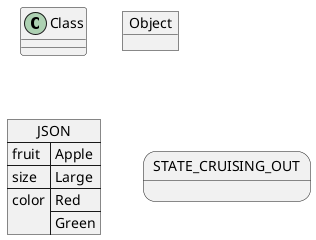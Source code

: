 @startuml
allowmixing

class Class
object Object
json JSON {
   "fruit":"Apple",
   "size":"Large",
   "color": ["Red", "Green"]
}
state STATE_CRUISING_OUT 
@enduml
